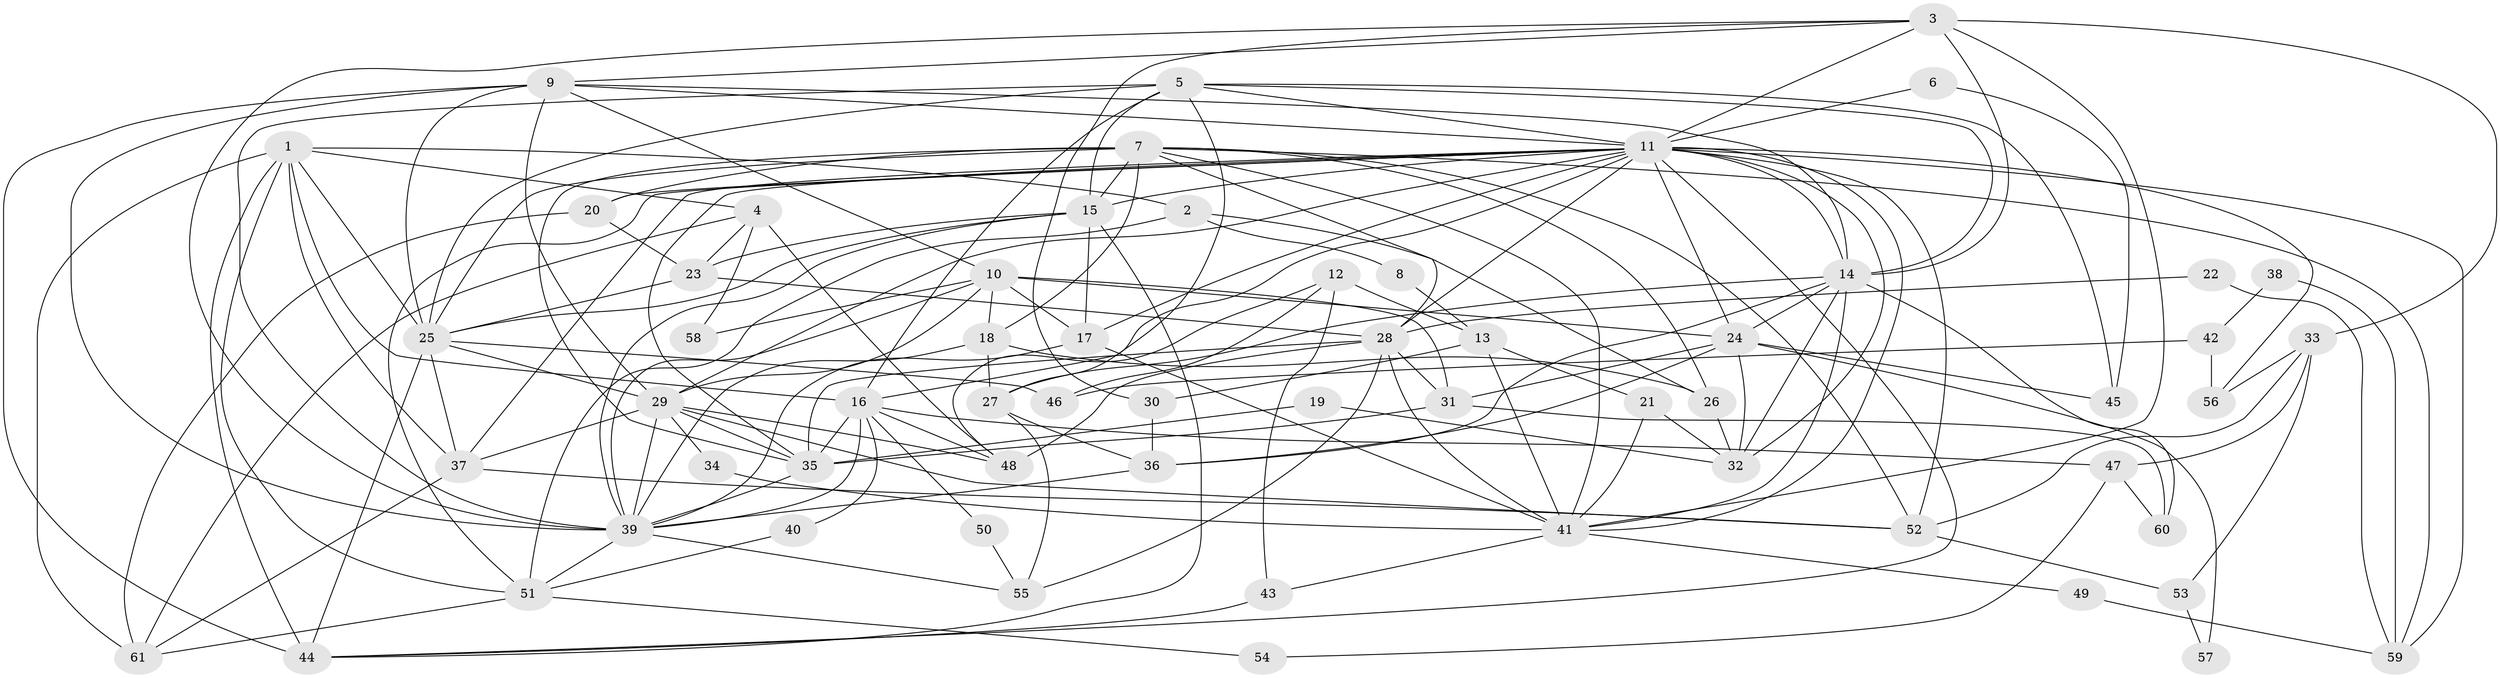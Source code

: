 // original degree distribution, {4: 0.2809917355371901, 3: 0.2396694214876033, 5: 0.21487603305785125, 2: 0.1487603305785124, 6: 0.05785123966942149, 8: 0.03305785123966942, 7: 0.024793388429752067}
// Generated by graph-tools (version 1.1) at 2025/36/03/09/25 02:36:02]
// undirected, 61 vertices, 166 edges
graph export_dot {
graph [start="1"]
  node [color=gray90,style=filled];
  1;
  2;
  3;
  4;
  5;
  6;
  7;
  8;
  9;
  10;
  11;
  12;
  13;
  14;
  15;
  16;
  17;
  18;
  19;
  20;
  21;
  22;
  23;
  24;
  25;
  26;
  27;
  28;
  29;
  30;
  31;
  32;
  33;
  34;
  35;
  36;
  37;
  38;
  39;
  40;
  41;
  42;
  43;
  44;
  45;
  46;
  47;
  48;
  49;
  50;
  51;
  52;
  53;
  54;
  55;
  56;
  57;
  58;
  59;
  60;
  61;
  1 -- 2 [weight=1.0];
  1 -- 4 [weight=1.0];
  1 -- 16 [weight=1.0];
  1 -- 25 [weight=1.0];
  1 -- 37 [weight=1.0];
  1 -- 44 [weight=2.0];
  1 -- 51 [weight=1.0];
  1 -- 61 [weight=1.0];
  2 -- 8 [weight=1.0];
  2 -- 26 [weight=1.0];
  2 -- 51 [weight=1.0];
  3 -- 9 [weight=1.0];
  3 -- 11 [weight=1.0];
  3 -- 14 [weight=2.0];
  3 -- 30 [weight=1.0];
  3 -- 33 [weight=1.0];
  3 -- 39 [weight=1.0];
  3 -- 41 [weight=1.0];
  4 -- 23 [weight=1.0];
  4 -- 48 [weight=1.0];
  4 -- 58 [weight=1.0];
  4 -- 61 [weight=1.0];
  5 -- 11 [weight=1.0];
  5 -- 14 [weight=1.0];
  5 -- 15 [weight=1.0];
  5 -- 16 [weight=1.0];
  5 -- 25 [weight=1.0];
  5 -- 27 [weight=1.0];
  5 -- 39 [weight=1.0];
  5 -- 45 [weight=1.0];
  6 -- 11 [weight=1.0];
  6 -- 45 [weight=1.0];
  7 -- 15 [weight=2.0];
  7 -- 18 [weight=1.0];
  7 -- 20 [weight=1.0];
  7 -- 25 [weight=1.0];
  7 -- 26 [weight=1.0];
  7 -- 28 [weight=1.0];
  7 -- 35 [weight=1.0];
  7 -- 41 [weight=1.0];
  7 -- 52 [weight=1.0];
  7 -- 59 [weight=1.0];
  8 -- 13 [weight=1.0];
  9 -- 10 [weight=1.0];
  9 -- 11 [weight=1.0];
  9 -- 14 [weight=1.0];
  9 -- 25 [weight=1.0];
  9 -- 29 [weight=1.0];
  9 -- 39 [weight=1.0];
  9 -- 44 [weight=1.0];
  10 -- 17 [weight=1.0];
  10 -- 18 [weight=1.0];
  10 -- 24 [weight=1.0];
  10 -- 29 [weight=1.0];
  10 -- 31 [weight=2.0];
  10 -- 39 [weight=1.0];
  10 -- 58 [weight=1.0];
  11 -- 14 [weight=1.0];
  11 -- 15 [weight=1.0];
  11 -- 16 [weight=1.0];
  11 -- 17 [weight=1.0];
  11 -- 20 [weight=1.0];
  11 -- 24 [weight=1.0];
  11 -- 28 [weight=1.0];
  11 -- 29 [weight=1.0];
  11 -- 32 [weight=1.0];
  11 -- 35 [weight=1.0];
  11 -- 37 [weight=1.0];
  11 -- 41 [weight=1.0];
  11 -- 44 [weight=1.0];
  11 -- 51 [weight=1.0];
  11 -- 52 [weight=2.0];
  11 -- 56 [weight=1.0];
  11 -- 59 [weight=1.0];
  12 -- 13 [weight=1.0];
  12 -- 43 [weight=1.0];
  12 -- 46 [weight=1.0];
  12 -- 48 [weight=1.0];
  13 -- 21 [weight=1.0];
  13 -- 30 [weight=1.0];
  13 -- 41 [weight=1.0];
  14 -- 24 [weight=1.0];
  14 -- 27 [weight=1.0];
  14 -- 32 [weight=1.0];
  14 -- 36 [weight=1.0];
  14 -- 41 [weight=1.0];
  14 -- 60 [weight=1.0];
  15 -- 17 [weight=1.0];
  15 -- 23 [weight=1.0];
  15 -- 25 [weight=1.0];
  15 -- 39 [weight=1.0];
  15 -- 44 [weight=1.0];
  16 -- 35 [weight=1.0];
  16 -- 39 [weight=2.0];
  16 -- 40 [weight=1.0];
  16 -- 47 [weight=1.0];
  16 -- 48 [weight=1.0];
  16 -- 50 [weight=1.0];
  17 -- 39 [weight=1.0];
  17 -- 41 [weight=1.0];
  18 -- 26 [weight=1.0];
  18 -- 27 [weight=1.0];
  18 -- 39 [weight=1.0];
  19 -- 32 [weight=1.0];
  19 -- 35 [weight=1.0];
  20 -- 23 [weight=1.0];
  20 -- 61 [weight=1.0];
  21 -- 32 [weight=1.0];
  21 -- 41 [weight=2.0];
  22 -- 28 [weight=1.0];
  22 -- 59 [weight=1.0];
  23 -- 25 [weight=1.0];
  23 -- 28 [weight=1.0];
  24 -- 31 [weight=1.0];
  24 -- 32 [weight=1.0];
  24 -- 36 [weight=1.0];
  24 -- 45 [weight=1.0];
  24 -- 57 [weight=1.0];
  25 -- 29 [weight=1.0];
  25 -- 37 [weight=1.0];
  25 -- 44 [weight=1.0];
  25 -- 46 [weight=1.0];
  26 -- 32 [weight=1.0];
  27 -- 36 [weight=1.0];
  27 -- 55 [weight=1.0];
  28 -- 31 [weight=1.0];
  28 -- 35 [weight=2.0];
  28 -- 41 [weight=3.0];
  28 -- 48 [weight=1.0];
  28 -- 55 [weight=1.0];
  29 -- 34 [weight=1.0];
  29 -- 35 [weight=1.0];
  29 -- 37 [weight=1.0];
  29 -- 39 [weight=2.0];
  29 -- 48 [weight=1.0];
  29 -- 52 [weight=1.0];
  30 -- 36 [weight=1.0];
  31 -- 35 [weight=1.0];
  31 -- 60 [weight=1.0];
  33 -- 47 [weight=1.0];
  33 -- 52 [weight=1.0];
  33 -- 53 [weight=1.0];
  33 -- 56 [weight=1.0];
  34 -- 41 [weight=1.0];
  35 -- 39 [weight=1.0];
  36 -- 39 [weight=1.0];
  37 -- 52 [weight=1.0];
  37 -- 61 [weight=1.0];
  38 -- 42 [weight=1.0];
  38 -- 59 [weight=1.0];
  39 -- 51 [weight=1.0];
  39 -- 55 [weight=1.0];
  40 -- 51 [weight=1.0];
  41 -- 43 [weight=1.0];
  41 -- 49 [weight=1.0];
  42 -- 46 [weight=1.0];
  42 -- 56 [weight=1.0];
  43 -- 44 [weight=1.0];
  47 -- 54 [weight=1.0];
  47 -- 60 [weight=1.0];
  49 -- 59 [weight=1.0];
  50 -- 55 [weight=1.0];
  51 -- 54 [weight=1.0];
  51 -- 61 [weight=1.0];
  52 -- 53 [weight=1.0];
  53 -- 57 [weight=1.0];
}
